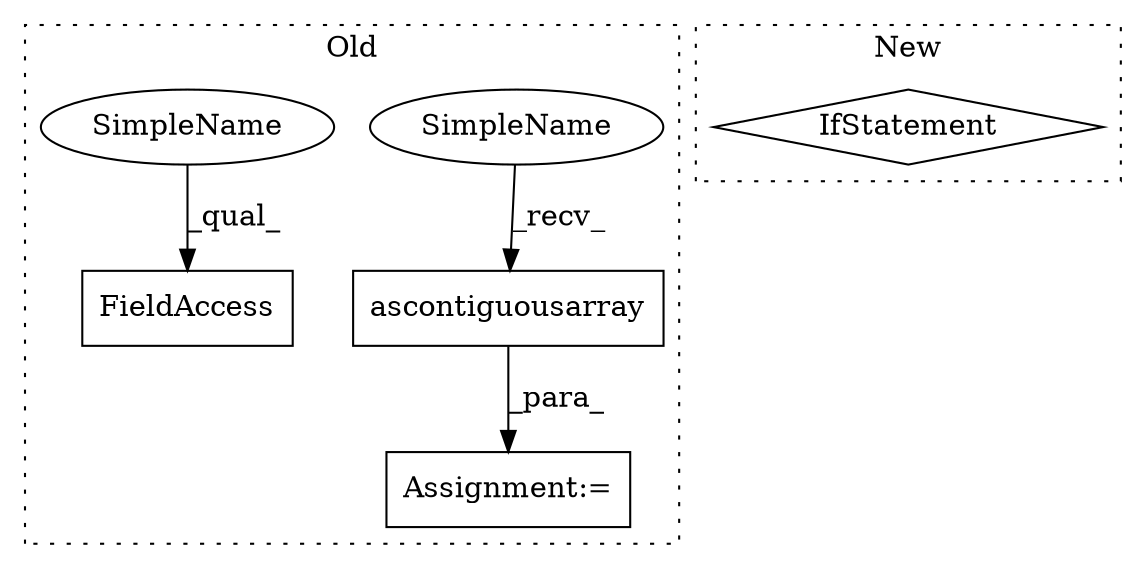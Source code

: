 digraph G {
subgraph cluster0 {
1 [label="ascontiguousarray" a="32" s="1631,1650" l="18,1" shape="box"];
3 [label="Assignment:=" a="7" s="1624" l="1" shape="box"];
4 [label="FieldAccess" a="22" s="1674" l="10" shape="box"];
5 [label="SimpleName" a="42" s="1625" l="5" shape="ellipse"];
6 [label="SimpleName" a="42" s="1674" l="5" shape="ellipse"];
label = "Old";
style="dotted";
}
subgraph cluster1 {
2 [label="IfStatement" a="25" s="1691" l="19" shape="diamond"];
label = "New";
style="dotted";
}
1 -> 3 [label="_para_"];
5 -> 1 [label="_recv_"];
6 -> 4 [label="_qual_"];
}